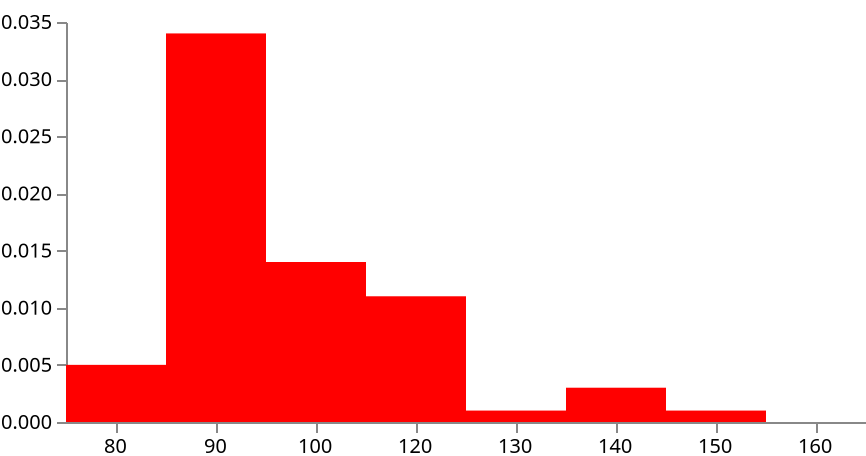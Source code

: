 {
  "$schema": "https://vega.github.io/schema/vega/v5.json",
  "width": 400,
  "height": 200,
  "padding": 0,
  "data": [
    {
      "name": "table",
      "values": [
        {"PTS": "80", "denisty": 0.005},
        {"PTS": "90", "denisty": 0.034},
        {"PTS": "100", "denisty": 0.014},
        {"PTS": "120", "denisty": 0.011},
        {"PTS": "130", "denisty": 0.001},
        {"PTS": "140", "denisty": 0.003},
        {"PTS": "150", "denisty": 0.001},
        {"PTS": "160", "denisty": 0}
      ]
    }
  ],
  "signals": [
    {
      "name": "tooltip",
      "value": {},
      "on": [
        {"events": "rect:mouseover", "update": "datum"},
        {"events": "rect:mouseout", "update": "{}"}
      ]
    }
  ],
  "scales": [
    {
      "name": "xscale",
      "type": "band",
      "domain": {"data": "table", "field": "PTS"},
      "range": "width",
      "padding": 0,
      "round": true
    },
    {
      "name": "yscale",
      "domain": {"data": "table", "field": "denisty"},
      "nice": true,
      "range": "height"
    }
  ],
  "axes": [
    {"orient": "bottom", "scale": "xscale"},
    {"orient": "left", "scale": "yscale"}
  ],
  "marks": [
    {
      "type": "rect",
      "from": {"data": "table"},
      "encode": {
        "enter": {
          "x": {"scale": "xscale", "field": "PTS"},
          "width": {"scale": "xscale", "band": 1},
          "y": {"scale": "yscale", "field": "denisty"},
          "y2": {"scale": "yscale", "value": 0}
        },
        "update": {"fill": {"value": "red"}},
        "hover": {"fill": {"value": "red"}}
      }
    },
    {
      "type": "text",
      "encode": {
        "enter": {
          "align": {"value": "center"},
          "baseline": {"value": "bottom"},
          "fill": {"value": "#333"}
        },
        "update": {
          "x": {"scale": "xscale", "signal": "tooltip.PTS", "band": 0.5},
          "y": {"scale": "yscale", "signal": "tooltip.denisty", "offset": -2},
          "text": {"signal": "tooltip.denisty"},
          "fillOpacity": [
            {"test": "isNaN(tooltip.denisty)", "value": 0},
            {"value": 1}
          ]
        }
      }
    }
  ],
  "config": {}
}